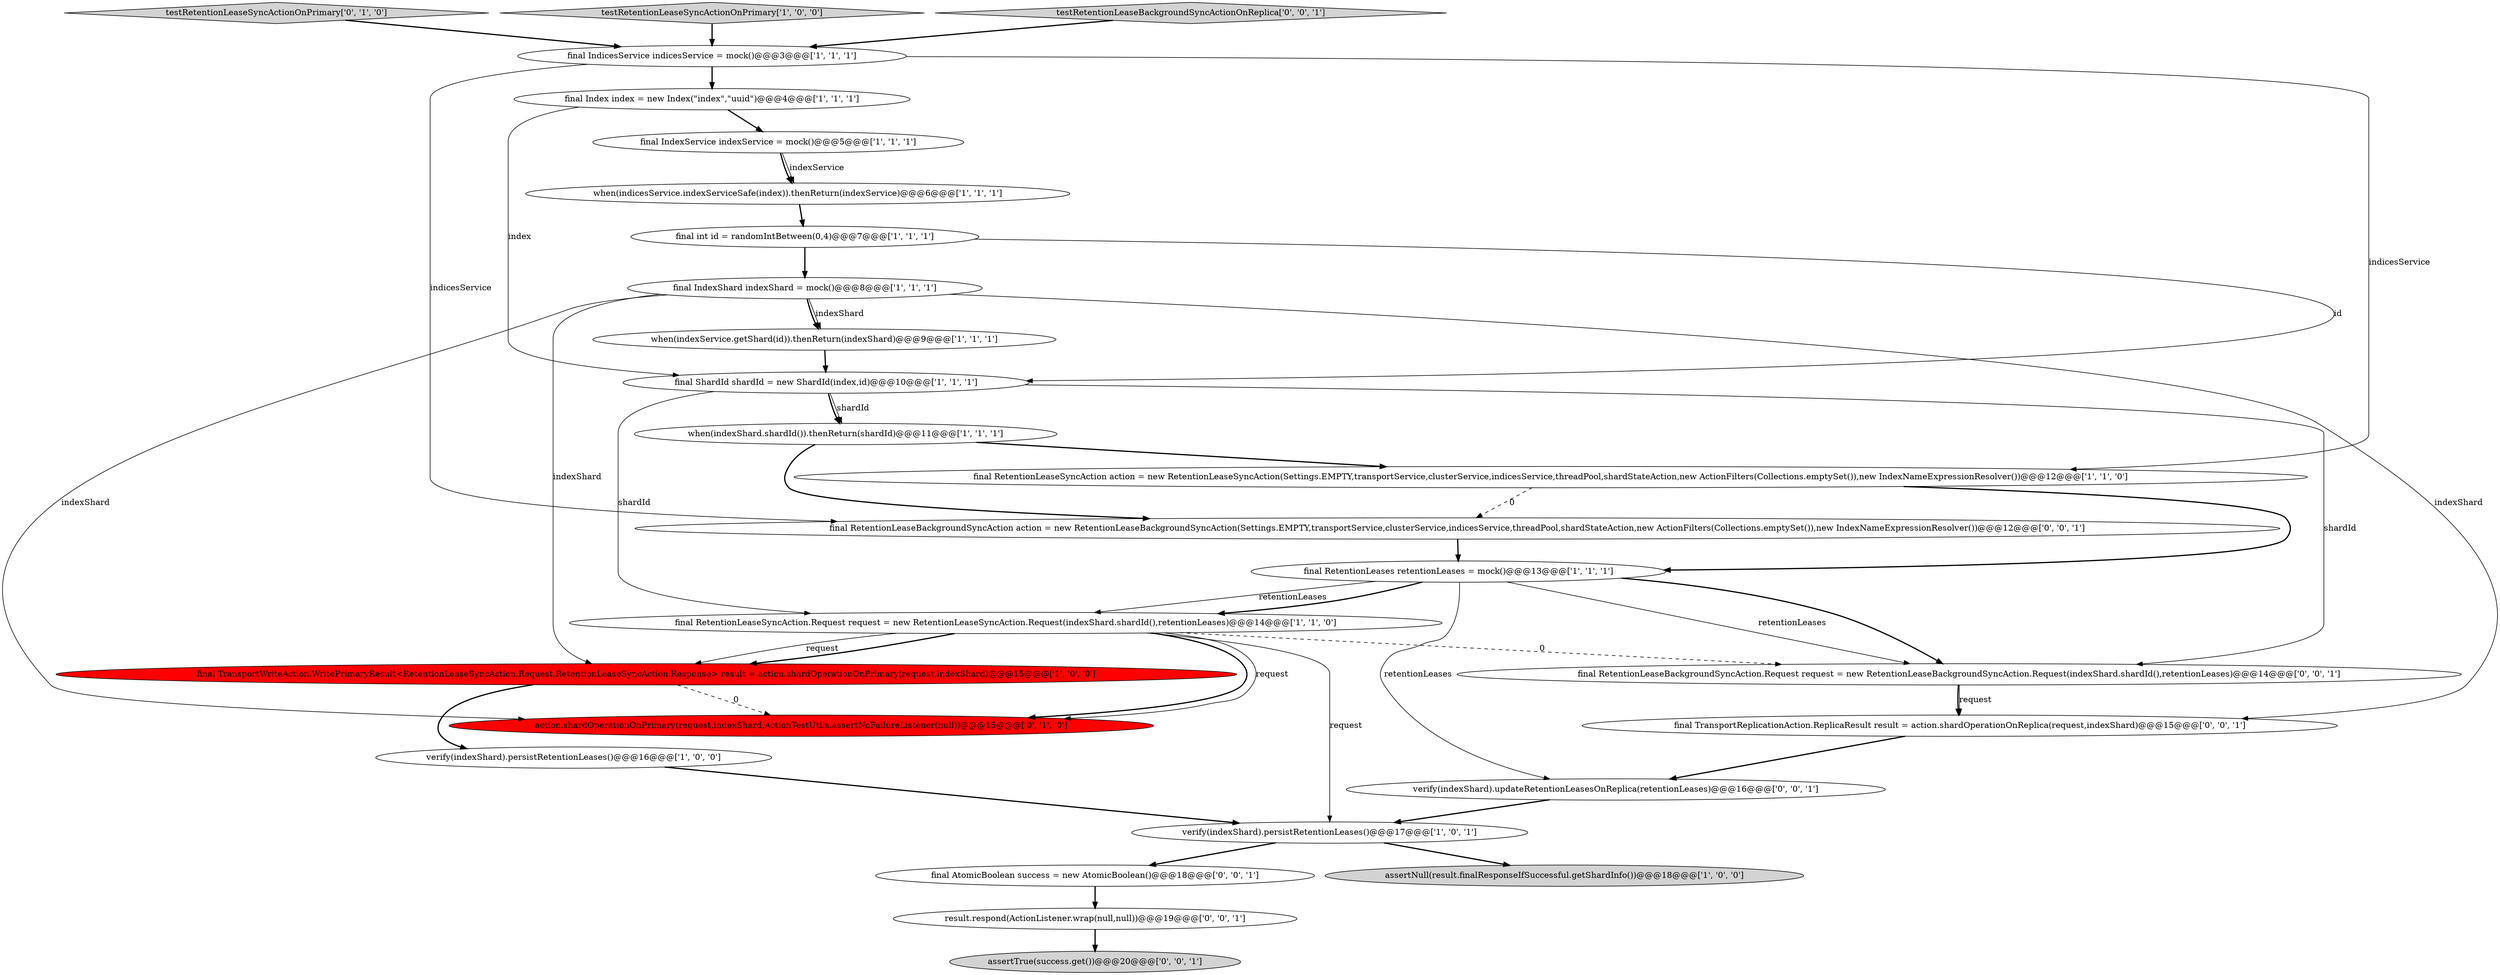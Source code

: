 digraph {
10 [style = filled, label = "final ShardId shardId = new ShardId(index,id)@@@10@@@['1', '1', '1']", fillcolor = white, shape = ellipse image = "AAA0AAABBB1BBB"];
14 [style = filled, label = "final Index index = new Index(\"index\",\"uuid\")@@@4@@@['1', '1', '1']", fillcolor = white, shape = ellipse image = "AAA0AAABBB1BBB"];
0 [style = filled, label = "final IndicesService indicesService = mock()@@@3@@@['1', '1', '1']", fillcolor = white, shape = ellipse image = "AAA0AAABBB1BBB"];
23 [style = filled, label = "final RetentionLeaseBackgroundSyncAction action = new RetentionLeaseBackgroundSyncAction(Settings.EMPTY,transportService,clusterService,indicesService,threadPool,shardStateAction,new ActionFilters(Collections.emptySet()),new IndexNameExpressionResolver())@@@12@@@['0', '0', '1']", fillcolor = white, shape = ellipse image = "AAA0AAABBB3BBB"];
21 [style = filled, label = "verify(indexShard).updateRetentionLeasesOnReplica(retentionLeases)@@@16@@@['0', '0', '1']", fillcolor = white, shape = ellipse image = "AAA0AAABBB3BBB"];
24 [style = filled, label = "final AtomicBoolean success = new AtomicBoolean()@@@18@@@['0', '0', '1']", fillcolor = white, shape = ellipse image = "AAA0AAABBB3BBB"];
9 [style = filled, label = "when(indexService.getShard(id)).thenReturn(indexShard)@@@9@@@['1', '1', '1']", fillcolor = white, shape = ellipse image = "AAA0AAABBB1BBB"];
3 [style = filled, label = "final IndexService indexService = mock()@@@5@@@['1', '1', '1']", fillcolor = white, shape = ellipse image = "AAA0AAABBB1BBB"];
5 [style = filled, label = "final IndexShard indexShard = mock()@@@8@@@['1', '1', '1']", fillcolor = white, shape = ellipse image = "AAA0AAABBB1BBB"];
4 [style = filled, label = "when(indicesService.indexServiceSafe(index)).thenReturn(indexService)@@@6@@@['1', '1', '1']", fillcolor = white, shape = ellipse image = "AAA0AAABBB1BBB"];
17 [style = filled, label = "testRetentionLeaseSyncActionOnPrimary['0', '1', '0']", fillcolor = lightgray, shape = diamond image = "AAA0AAABBB2BBB"];
18 [style = filled, label = "action.shardOperationOnPrimary(request,indexShard,ActionTestUtils.assertNoFailureListener(null))@@@15@@@['0', '1', '0']", fillcolor = red, shape = ellipse image = "AAA1AAABBB2BBB"];
11 [style = filled, label = "when(indexShard.shardId()).thenReturn(shardId)@@@11@@@['1', '1', '1']", fillcolor = white, shape = ellipse image = "AAA0AAABBB1BBB"];
13 [style = filled, label = "assertNull(result.finalResponseIfSuccessful.getShardInfo())@@@18@@@['1', '0', '0']", fillcolor = lightgray, shape = ellipse image = "AAA0AAABBB1BBB"];
20 [style = filled, label = "final RetentionLeaseBackgroundSyncAction.Request request = new RetentionLeaseBackgroundSyncAction.Request(indexShard.shardId(),retentionLeases)@@@14@@@['0', '0', '1']", fillcolor = white, shape = ellipse image = "AAA0AAABBB3BBB"];
26 [style = filled, label = "assertTrue(success.get())@@@20@@@['0', '0', '1']", fillcolor = lightgray, shape = ellipse image = "AAA0AAABBB3BBB"];
25 [style = filled, label = "result.respond(ActionListener.wrap(null,null))@@@19@@@['0', '0', '1']", fillcolor = white, shape = ellipse image = "AAA0AAABBB3BBB"];
8 [style = filled, label = "testRetentionLeaseSyncActionOnPrimary['1', '0', '0']", fillcolor = lightgray, shape = diamond image = "AAA0AAABBB1BBB"];
1 [style = filled, label = "verify(indexShard).persistRetentionLeases()@@@16@@@['1', '0', '0']", fillcolor = white, shape = ellipse image = "AAA0AAABBB1BBB"];
6 [style = filled, label = "final RetentionLeaseSyncAction.Request request = new RetentionLeaseSyncAction.Request(indexShard.shardId(),retentionLeases)@@@14@@@['1', '1', '0']", fillcolor = white, shape = ellipse image = "AAA0AAABBB1BBB"];
2 [style = filled, label = "final int id = randomIntBetween(0,4)@@@7@@@['1', '1', '1']", fillcolor = white, shape = ellipse image = "AAA0AAABBB1BBB"];
15 [style = filled, label = "final RetentionLeaseSyncAction action = new RetentionLeaseSyncAction(Settings.EMPTY,transportService,clusterService,indicesService,threadPool,shardStateAction,new ActionFilters(Collections.emptySet()),new IndexNameExpressionResolver())@@@12@@@['1', '1', '0']", fillcolor = white, shape = ellipse image = "AAA0AAABBB1BBB"];
16 [style = filled, label = "final TransportWriteAction.WritePrimaryResult<RetentionLeaseSyncAction.Request,RetentionLeaseSyncAction.Response> result = action.shardOperationOnPrimary(request,indexShard)@@@15@@@['1', '0', '0']", fillcolor = red, shape = ellipse image = "AAA1AAABBB1BBB"];
12 [style = filled, label = "verify(indexShard).persistRetentionLeases()@@@17@@@['1', '0', '1']", fillcolor = white, shape = ellipse image = "AAA0AAABBB1BBB"];
22 [style = filled, label = "final TransportReplicationAction.ReplicaResult result = action.shardOperationOnReplica(request,indexShard)@@@15@@@['0', '0', '1']", fillcolor = white, shape = ellipse image = "AAA0AAABBB3BBB"];
19 [style = filled, label = "testRetentionLeaseBackgroundSyncActionOnReplica['0', '0', '1']", fillcolor = lightgray, shape = diamond image = "AAA0AAABBB3BBB"];
7 [style = filled, label = "final RetentionLeases retentionLeases = mock()@@@13@@@['1', '1', '1']", fillcolor = white, shape = ellipse image = "AAA0AAABBB1BBB"];
14->10 [style = solid, label="index"];
14->3 [style = bold, label=""];
5->22 [style = solid, label="indexShard"];
15->23 [style = dashed, label="0"];
7->20 [style = solid, label="retentionLeases"];
15->7 [style = bold, label=""];
5->9 [style = bold, label=""];
6->20 [style = dashed, label="0"];
6->18 [style = bold, label=""];
0->15 [style = solid, label="indicesService"];
10->20 [style = solid, label="shardId"];
22->21 [style = bold, label=""];
6->16 [style = solid, label="request"];
4->2 [style = bold, label=""];
7->20 [style = bold, label=""];
9->10 [style = bold, label=""];
12->24 [style = bold, label=""];
16->18 [style = dashed, label="0"];
6->18 [style = solid, label="request"];
7->6 [style = solid, label="retentionLeases"];
3->4 [style = bold, label=""];
5->9 [style = solid, label="indexShard"];
20->22 [style = solid, label="request"];
11->15 [style = bold, label=""];
19->0 [style = bold, label=""];
20->22 [style = bold, label=""];
21->12 [style = bold, label=""];
8->0 [style = bold, label=""];
12->13 [style = bold, label=""];
0->14 [style = bold, label=""];
17->0 [style = bold, label=""];
16->1 [style = bold, label=""];
6->16 [style = bold, label=""];
5->18 [style = solid, label="indexShard"];
24->25 [style = bold, label=""];
0->23 [style = solid, label="indicesService"];
7->6 [style = bold, label=""];
25->26 [style = bold, label=""];
1->12 [style = bold, label=""];
7->21 [style = solid, label="retentionLeases"];
10->6 [style = solid, label="shardId"];
5->16 [style = solid, label="indexShard"];
6->12 [style = solid, label="request"];
23->7 [style = bold, label=""];
2->10 [style = solid, label="id"];
3->4 [style = solid, label="indexService"];
11->23 [style = bold, label=""];
10->11 [style = solid, label="shardId"];
2->5 [style = bold, label=""];
10->11 [style = bold, label=""];
}
